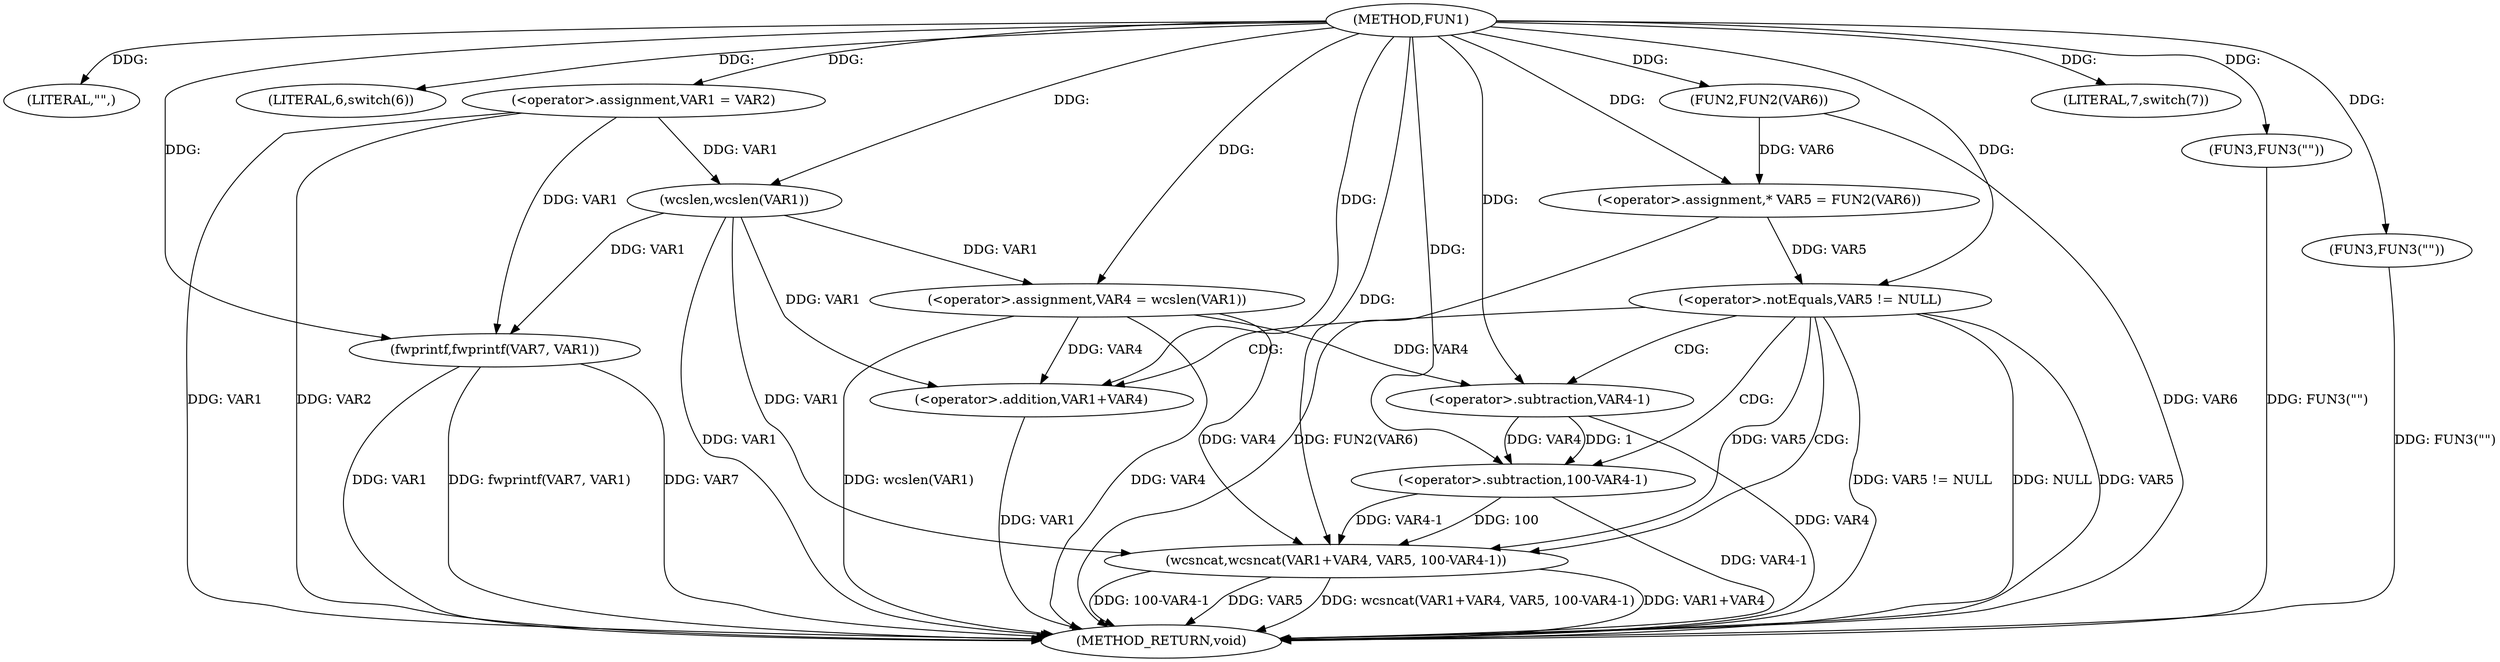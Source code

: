 digraph FUN1 {  
"1000100" [label = "(METHOD,FUN1)" ]
"1000154" [label = "(METHOD_RETURN,void)" ]
"1000103" [label = "(LITERAL,\"\",)" ]
"1000104" [label = "(<operator>.assignment,VAR1 = VAR2)" ]
"1000108" [label = "(LITERAL,6,switch(6))" ]
"1000113" [label = "(<operator>.assignment,VAR4 = wcslen(VAR1))" ]
"1000115" [label = "(wcslen,wcslen(VAR1))" ]
"1000118" [label = "(<operator>.assignment,* VAR5 = FUN2(VAR6))" ]
"1000120" [label = "(FUN2,FUN2(VAR6))" ]
"1000123" [label = "(<operator>.notEquals,VAR5 != NULL)" ]
"1000127" [label = "(wcsncat,wcsncat(VAR1+VAR4, VAR5, 100-VAR4-1))" ]
"1000128" [label = "(<operator>.addition,VAR1+VAR4)" ]
"1000132" [label = "(<operator>.subtraction,100-VAR4-1)" ]
"1000134" [label = "(<operator>.subtraction,VAR4-1)" ]
"1000139" [label = "(FUN3,FUN3(\"\"))" ]
"1000143" [label = "(LITERAL,7,switch(7))" ]
"1000146" [label = "(fwprintf,fwprintf(VAR7, VAR1))" ]
"1000151" [label = "(FUN3,FUN3(\"\"))" ]
  "1000123" -> "1000154"  [ label = "DDG: NULL"] 
  "1000151" -> "1000154"  [ label = "DDG: FUN3(\"\")"] 
  "1000104" -> "1000154"  [ label = "DDG: VAR1"] 
  "1000113" -> "1000154"  [ label = "DDG: VAR4"] 
  "1000146" -> "1000154"  [ label = "DDG: VAR1"] 
  "1000127" -> "1000154"  [ label = "DDG: wcsncat(VAR1+VAR4, VAR5, 100-VAR4-1)"] 
  "1000127" -> "1000154"  [ label = "DDG: VAR1+VAR4"] 
  "1000146" -> "1000154"  [ label = "DDG: fwprintf(VAR7, VAR1)"] 
  "1000104" -> "1000154"  [ label = "DDG: VAR2"] 
  "1000123" -> "1000154"  [ label = "DDG: VAR5 != NULL"] 
  "1000127" -> "1000154"  [ label = "DDG: 100-VAR4-1"] 
  "1000139" -> "1000154"  [ label = "DDG: FUN3(\"\")"] 
  "1000128" -> "1000154"  [ label = "DDG: VAR1"] 
  "1000132" -> "1000154"  [ label = "DDG: VAR4-1"] 
  "1000113" -> "1000154"  [ label = "DDG: wcslen(VAR1)"] 
  "1000120" -> "1000154"  [ label = "DDG: VAR6"] 
  "1000134" -> "1000154"  [ label = "DDG: VAR4"] 
  "1000118" -> "1000154"  [ label = "DDG: FUN2(VAR6)"] 
  "1000146" -> "1000154"  [ label = "DDG: VAR7"] 
  "1000115" -> "1000154"  [ label = "DDG: VAR1"] 
  "1000127" -> "1000154"  [ label = "DDG: VAR5"] 
  "1000123" -> "1000154"  [ label = "DDG: VAR5"] 
  "1000100" -> "1000103"  [ label = "DDG: "] 
  "1000100" -> "1000104"  [ label = "DDG: "] 
  "1000100" -> "1000108"  [ label = "DDG: "] 
  "1000115" -> "1000113"  [ label = "DDG: VAR1"] 
  "1000100" -> "1000113"  [ label = "DDG: "] 
  "1000104" -> "1000115"  [ label = "DDG: VAR1"] 
  "1000100" -> "1000115"  [ label = "DDG: "] 
  "1000120" -> "1000118"  [ label = "DDG: VAR6"] 
  "1000100" -> "1000118"  [ label = "DDG: "] 
  "1000100" -> "1000120"  [ label = "DDG: "] 
  "1000118" -> "1000123"  [ label = "DDG: VAR5"] 
  "1000100" -> "1000123"  [ label = "DDG: "] 
  "1000115" -> "1000127"  [ label = "DDG: VAR1"] 
  "1000100" -> "1000127"  [ label = "DDG: "] 
  "1000113" -> "1000127"  [ label = "DDG: VAR4"] 
  "1000115" -> "1000128"  [ label = "DDG: VAR1"] 
  "1000100" -> "1000128"  [ label = "DDG: "] 
  "1000113" -> "1000128"  [ label = "DDG: VAR4"] 
  "1000123" -> "1000127"  [ label = "DDG: VAR5"] 
  "1000132" -> "1000127"  [ label = "DDG: 100"] 
  "1000132" -> "1000127"  [ label = "DDG: VAR4-1"] 
  "1000100" -> "1000132"  [ label = "DDG: "] 
  "1000134" -> "1000132"  [ label = "DDG: VAR4"] 
  "1000134" -> "1000132"  [ label = "DDG: 1"] 
  "1000100" -> "1000134"  [ label = "DDG: "] 
  "1000113" -> "1000134"  [ label = "DDG: VAR4"] 
  "1000100" -> "1000139"  [ label = "DDG: "] 
  "1000100" -> "1000143"  [ label = "DDG: "] 
  "1000100" -> "1000146"  [ label = "DDG: "] 
  "1000104" -> "1000146"  [ label = "DDG: VAR1"] 
  "1000115" -> "1000146"  [ label = "DDG: VAR1"] 
  "1000100" -> "1000151"  [ label = "DDG: "] 
  "1000123" -> "1000127"  [ label = "CDG: "] 
  "1000123" -> "1000132"  [ label = "CDG: "] 
  "1000123" -> "1000128"  [ label = "CDG: "] 
  "1000123" -> "1000134"  [ label = "CDG: "] 
}
